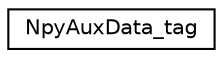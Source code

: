 digraph "Graphical Class Hierarchy"
{
 // LATEX_PDF_SIZE
  edge [fontname="Helvetica",fontsize="10",labelfontname="Helvetica",labelfontsize="10"];
  node [fontname="Helvetica",fontsize="10",shape=record];
  rankdir="LR";
  Node0 [label="NpyAuxData_tag",height=0.2,width=0.4,color="black", fillcolor="white", style="filled",URL="$structNpyAuxData__tag.html",tooltip=" "];
}
